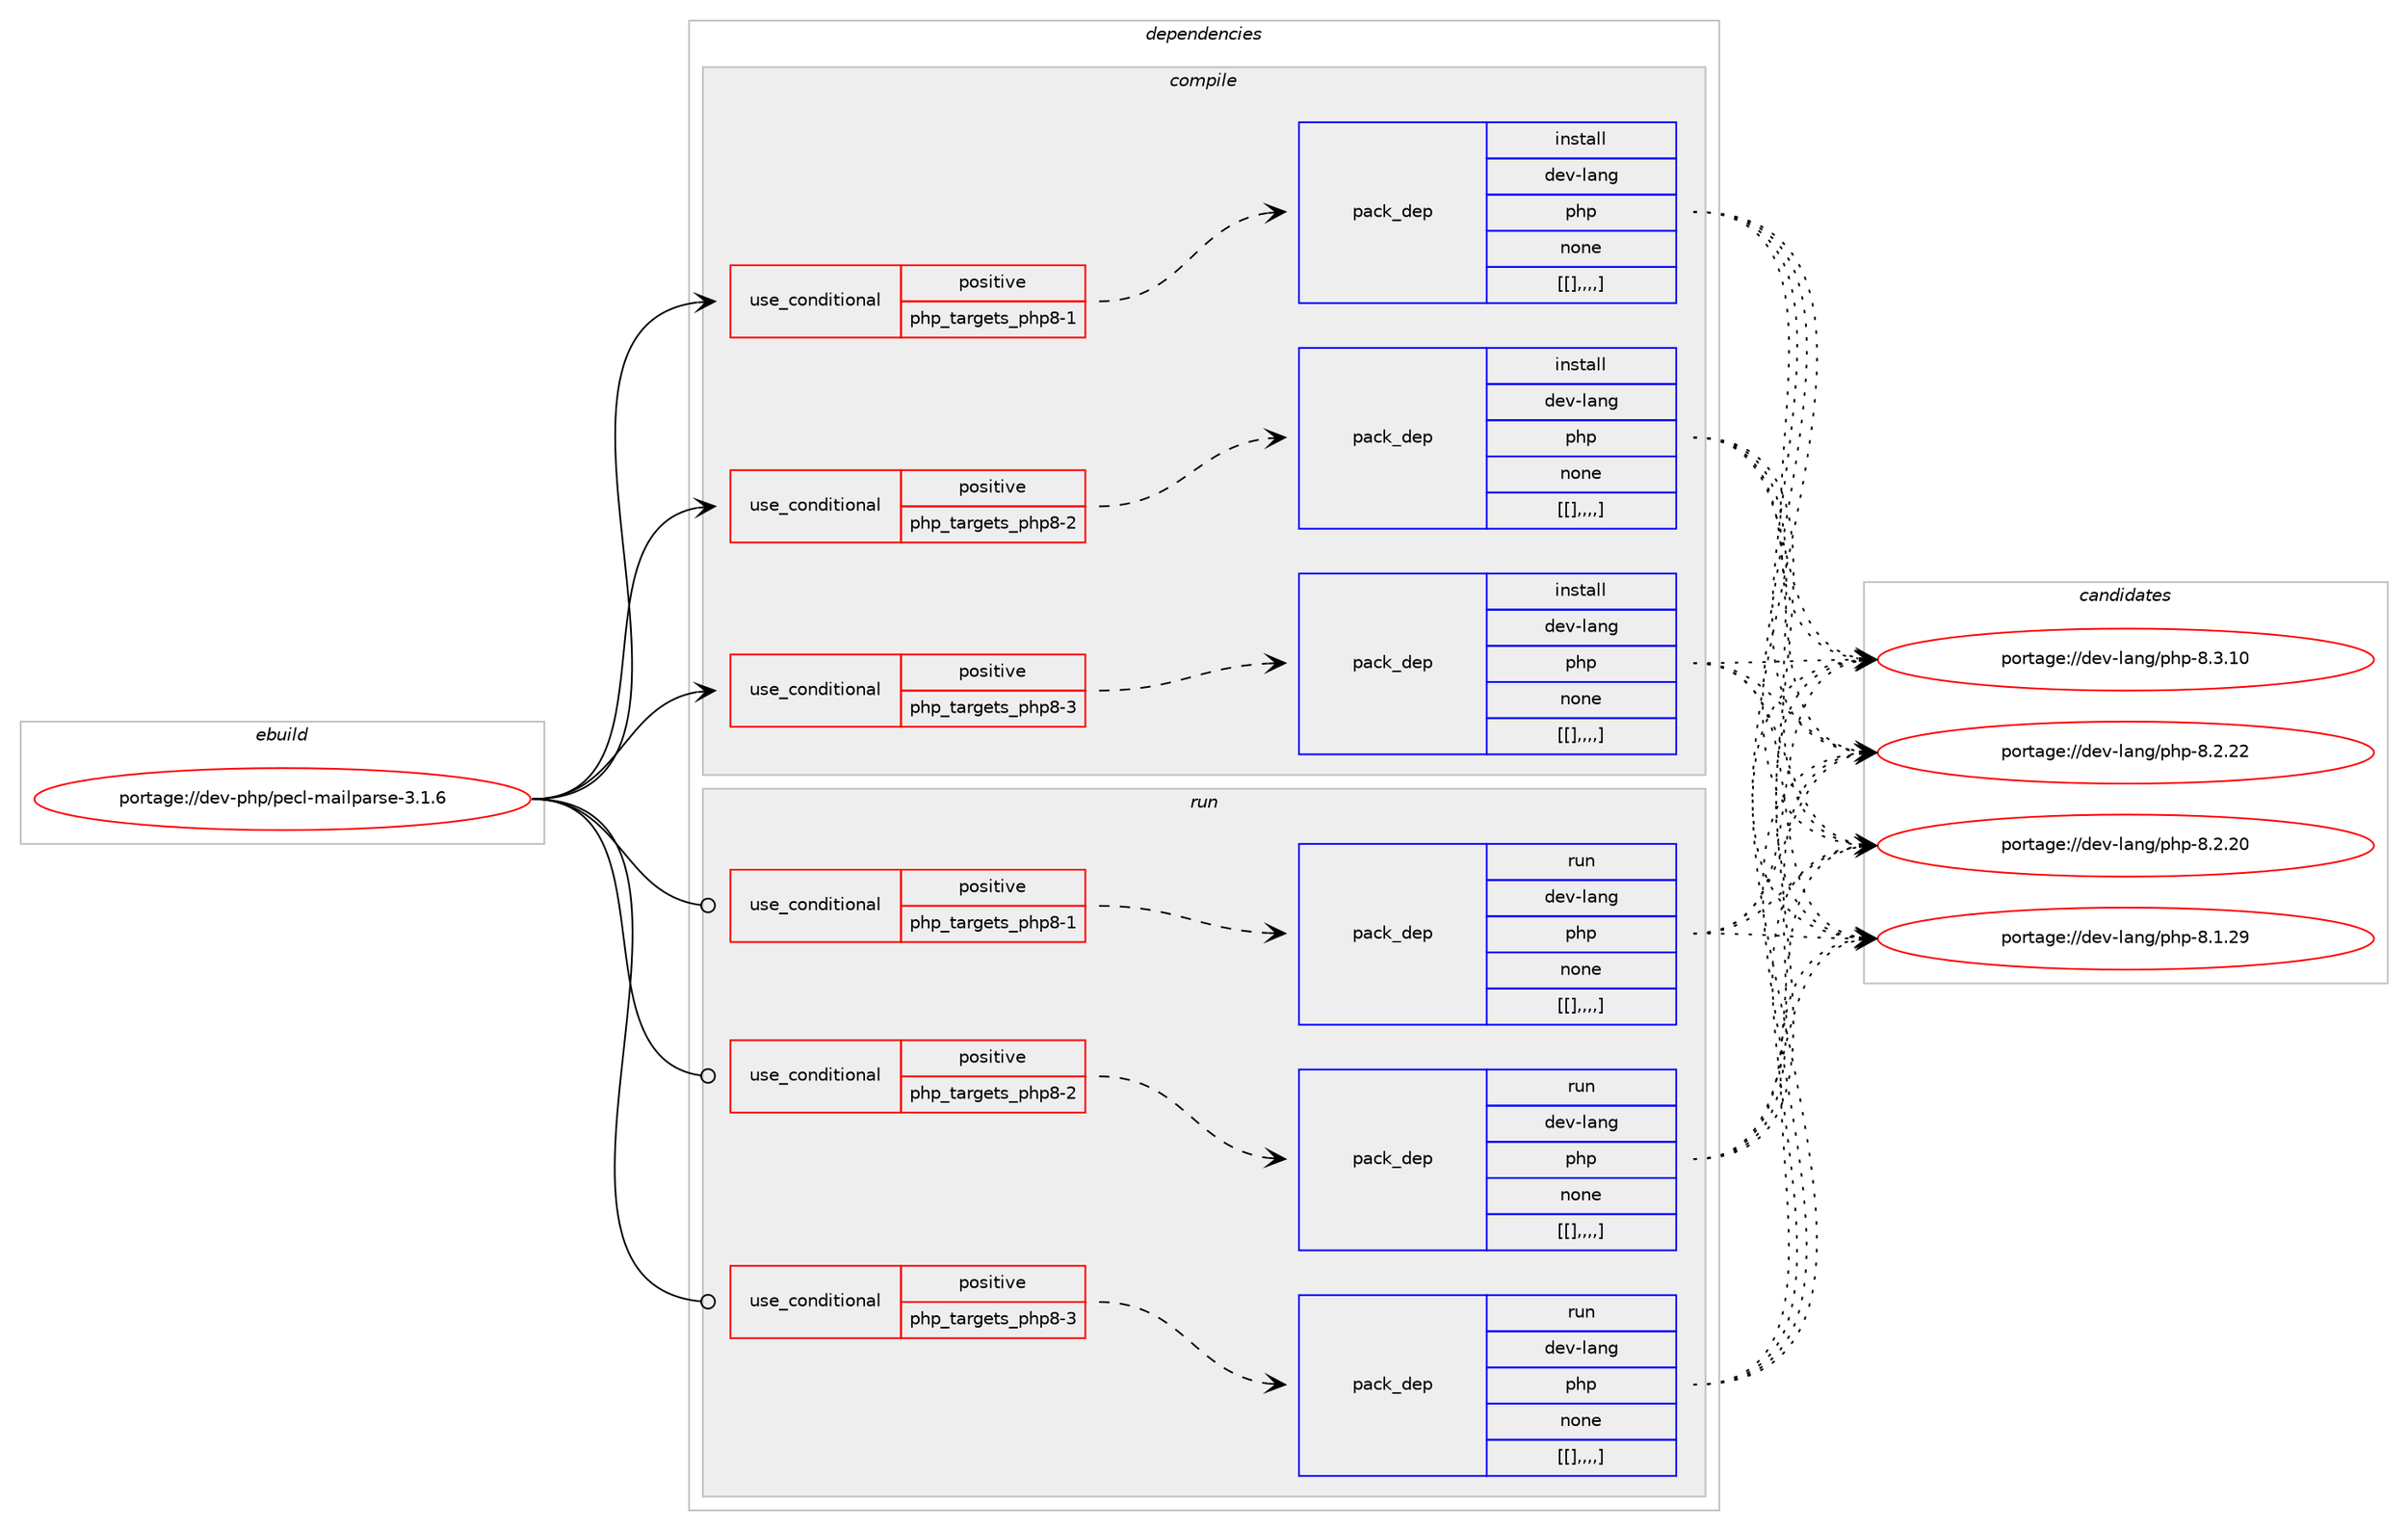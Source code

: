 digraph prolog {

# *************
# Graph options
# *************

newrank=true;
concentrate=true;
compound=true;
graph [rankdir=LR,fontname=Helvetica,fontsize=10,ranksep=1.5];#, ranksep=2.5, nodesep=0.2];
edge  [arrowhead=vee];
node  [fontname=Helvetica,fontsize=10];

# **********
# The ebuild
# **********

subgraph cluster_leftcol {
color=gray;
label=<<i>ebuild</i>>;
id [label="portage://dev-php/pecl-mailparse-3.1.6", color=red, width=4, href="../dev-php/pecl-mailparse-3.1.6.svg"];
}

# ****************
# The dependencies
# ****************

subgraph cluster_midcol {
color=gray;
label=<<i>dependencies</i>>;
subgraph cluster_compile {
fillcolor="#eeeeee";
style=filled;
label=<<i>compile</i>>;
subgraph cond30746 {
dependency140957 [label=<<TABLE BORDER="0" CELLBORDER="1" CELLSPACING="0" CELLPADDING="4"><TR><TD ROWSPAN="3" CELLPADDING="10">use_conditional</TD></TR><TR><TD>positive</TD></TR><TR><TD>php_targets_php8-1</TD></TR></TABLE>>, shape=none, color=red];
subgraph pack109007 {
dependency140958 [label=<<TABLE BORDER="0" CELLBORDER="1" CELLSPACING="0" CELLPADDING="4" WIDTH="220"><TR><TD ROWSPAN="6" CELLPADDING="30">pack_dep</TD></TR><TR><TD WIDTH="110">install</TD></TR><TR><TD>dev-lang</TD></TR><TR><TD>php</TD></TR><TR><TD>none</TD></TR><TR><TD>[[],,,,]</TD></TR></TABLE>>, shape=none, color=blue];
}
dependency140957:e -> dependency140958:w [weight=20,style="dashed",arrowhead="vee"];
}
id:e -> dependency140957:w [weight=20,style="solid",arrowhead="vee"];
subgraph cond30747 {
dependency140959 [label=<<TABLE BORDER="0" CELLBORDER="1" CELLSPACING="0" CELLPADDING="4"><TR><TD ROWSPAN="3" CELLPADDING="10">use_conditional</TD></TR><TR><TD>positive</TD></TR><TR><TD>php_targets_php8-2</TD></TR></TABLE>>, shape=none, color=red];
subgraph pack109008 {
dependency140960 [label=<<TABLE BORDER="0" CELLBORDER="1" CELLSPACING="0" CELLPADDING="4" WIDTH="220"><TR><TD ROWSPAN="6" CELLPADDING="30">pack_dep</TD></TR><TR><TD WIDTH="110">install</TD></TR><TR><TD>dev-lang</TD></TR><TR><TD>php</TD></TR><TR><TD>none</TD></TR><TR><TD>[[],,,,]</TD></TR></TABLE>>, shape=none, color=blue];
}
dependency140959:e -> dependency140960:w [weight=20,style="dashed",arrowhead="vee"];
}
id:e -> dependency140959:w [weight=20,style="solid",arrowhead="vee"];
subgraph cond30748 {
dependency140961 [label=<<TABLE BORDER="0" CELLBORDER="1" CELLSPACING="0" CELLPADDING="4"><TR><TD ROWSPAN="3" CELLPADDING="10">use_conditional</TD></TR><TR><TD>positive</TD></TR><TR><TD>php_targets_php8-3</TD></TR></TABLE>>, shape=none, color=red];
subgraph pack109009 {
dependency140962 [label=<<TABLE BORDER="0" CELLBORDER="1" CELLSPACING="0" CELLPADDING="4" WIDTH="220"><TR><TD ROWSPAN="6" CELLPADDING="30">pack_dep</TD></TR><TR><TD WIDTH="110">install</TD></TR><TR><TD>dev-lang</TD></TR><TR><TD>php</TD></TR><TR><TD>none</TD></TR><TR><TD>[[],,,,]</TD></TR></TABLE>>, shape=none, color=blue];
}
dependency140961:e -> dependency140962:w [weight=20,style="dashed",arrowhead="vee"];
}
id:e -> dependency140961:w [weight=20,style="solid",arrowhead="vee"];
}
subgraph cluster_compileandrun {
fillcolor="#eeeeee";
style=filled;
label=<<i>compile and run</i>>;
}
subgraph cluster_run {
fillcolor="#eeeeee";
style=filled;
label=<<i>run</i>>;
subgraph cond30749 {
dependency140963 [label=<<TABLE BORDER="0" CELLBORDER="1" CELLSPACING="0" CELLPADDING="4"><TR><TD ROWSPAN="3" CELLPADDING="10">use_conditional</TD></TR><TR><TD>positive</TD></TR><TR><TD>php_targets_php8-1</TD></TR></TABLE>>, shape=none, color=red];
subgraph pack109010 {
dependency140964 [label=<<TABLE BORDER="0" CELLBORDER="1" CELLSPACING="0" CELLPADDING="4" WIDTH="220"><TR><TD ROWSPAN="6" CELLPADDING="30">pack_dep</TD></TR><TR><TD WIDTH="110">run</TD></TR><TR><TD>dev-lang</TD></TR><TR><TD>php</TD></TR><TR><TD>none</TD></TR><TR><TD>[[],,,,]</TD></TR></TABLE>>, shape=none, color=blue];
}
dependency140963:e -> dependency140964:w [weight=20,style="dashed",arrowhead="vee"];
}
id:e -> dependency140963:w [weight=20,style="solid",arrowhead="odot"];
subgraph cond30750 {
dependency140965 [label=<<TABLE BORDER="0" CELLBORDER="1" CELLSPACING="0" CELLPADDING="4"><TR><TD ROWSPAN="3" CELLPADDING="10">use_conditional</TD></TR><TR><TD>positive</TD></TR><TR><TD>php_targets_php8-2</TD></TR></TABLE>>, shape=none, color=red];
subgraph pack109011 {
dependency140966 [label=<<TABLE BORDER="0" CELLBORDER="1" CELLSPACING="0" CELLPADDING="4" WIDTH="220"><TR><TD ROWSPAN="6" CELLPADDING="30">pack_dep</TD></TR><TR><TD WIDTH="110">run</TD></TR><TR><TD>dev-lang</TD></TR><TR><TD>php</TD></TR><TR><TD>none</TD></TR><TR><TD>[[],,,,]</TD></TR></TABLE>>, shape=none, color=blue];
}
dependency140965:e -> dependency140966:w [weight=20,style="dashed",arrowhead="vee"];
}
id:e -> dependency140965:w [weight=20,style="solid",arrowhead="odot"];
subgraph cond30751 {
dependency140967 [label=<<TABLE BORDER="0" CELLBORDER="1" CELLSPACING="0" CELLPADDING="4"><TR><TD ROWSPAN="3" CELLPADDING="10">use_conditional</TD></TR><TR><TD>positive</TD></TR><TR><TD>php_targets_php8-3</TD></TR></TABLE>>, shape=none, color=red];
subgraph pack109012 {
dependency140968 [label=<<TABLE BORDER="0" CELLBORDER="1" CELLSPACING="0" CELLPADDING="4" WIDTH="220"><TR><TD ROWSPAN="6" CELLPADDING="30">pack_dep</TD></TR><TR><TD WIDTH="110">run</TD></TR><TR><TD>dev-lang</TD></TR><TR><TD>php</TD></TR><TR><TD>none</TD></TR><TR><TD>[[],,,,]</TD></TR></TABLE>>, shape=none, color=blue];
}
dependency140967:e -> dependency140968:w [weight=20,style="dashed",arrowhead="vee"];
}
id:e -> dependency140967:w [weight=20,style="solid",arrowhead="odot"];
}
}

# **************
# The candidates
# **************

subgraph cluster_choices {
rank=same;
color=gray;
label=<<i>candidates</i>>;

subgraph choice109007 {
color=black;
nodesep=1;
choice10010111845108971101034711210411245564651464948 [label="portage://dev-lang/php-8.3.10", color=red, width=4,href="../dev-lang/php-8.3.10.svg"];
choice10010111845108971101034711210411245564650465050 [label="portage://dev-lang/php-8.2.22", color=red, width=4,href="../dev-lang/php-8.2.22.svg"];
choice10010111845108971101034711210411245564650465048 [label="portage://dev-lang/php-8.2.20", color=red, width=4,href="../dev-lang/php-8.2.20.svg"];
choice10010111845108971101034711210411245564649465057 [label="portage://dev-lang/php-8.1.29", color=red, width=4,href="../dev-lang/php-8.1.29.svg"];
dependency140958:e -> choice10010111845108971101034711210411245564651464948:w [style=dotted,weight="100"];
dependency140958:e -> choice10010111845108971101034711210411245564650465050:w [style=dotted,weight="100"];
dependency140958:e -> choice10010111845108971101034711210411245564650465048:w [style=dotted,weight="100"];
dependency140958:e -> choice10010111845108971101034711210411245564649465057:w [style=dotted,weight="100"];
}
subgraph choice109008 {
color=black;
nodesep=1;
choice10010111845108971101034711210411245564651464948 [label="portage://dev-lang/php-8.3.10", color=red, width=4,href="../dev-lang/php-8.3.10.svg"];
choice10010111845108971101034711210411245564650465050 [label="portage://dev-lang/php-8.2.22", color=red, width=4,href="../dev-lang/php-8.2.22.svg"];
choice10010111845108971101034711210411245564650465048 [label="portage://dev-lang/php-8.2.20", color=red, width=4,href="../dev-lang/php-8.2.20.svg"];
choice10010111845108971101034711210411245564649465057 [label="portage://dev-lang/php-8.1.29", color=red, width=4,href="../dev-lang/php-8.1.29.svg"];
dependency140960:e -> choice10010111845108971101034711210411245564651464948:w [style=dotted,weight="100"];
dependency140960:e -> choice10010111845108971101034711210411245564650465050:w [style=dotted,weight="100"];
dependency140960:e -> choice10010111845108971101034711210411245564650465048:w [style=dotted,weight="100"];
dependency140960:e -> choice10010111845108971101034711210411245564649465057:w [style=dotted,weight="100"];
}
subgraph choice109009 {
color=black;
nodesep=1;
choice10010111845108971101034711210411245564651464948 [label="portage://dev-lang/php-8.3.10", color=red, width=4,href="../dev-lang/php-8.3.10.svg"];
choice10010111845108971101034711210411245564650465050 [label="portage://dev-lang/php-8.2.22", color=red, width=4,href="../dev-lang/php-8.2.22.svg"];
choice10010111845108971101034711210411245564650465048 [label="portage://dev-lang/php-8.2.20", color=red, width=4,href="../dev-lang/php-8.2.20.svg"];
choice10010111845108971101034711210411245564649465057 [label="portage://dev-lang/php-8.1.29", color=red, width=4,href="../dev-lang/php-8.1.29.svg"];
dependency140962:e -> choice10010111845108971101034711210411245564651464948:w [style=dotted,weight="100"];
dependency140962:e -> choice10010111845108971101034711210411245564650465050:w [style=dotted,weight="100"];
dependency140962:e -> choice10010111845108971101034711210411245564650465048:w [style=dotted,weight="100"];
dependency140962:e -> choice10010111845108971101034711210411245564649465057:w [style=dotted,weight="100"];
}
subgraph choice109010 {
color=black;
nodesep=1;
choice10010111845108971101034711210411245564651464948 [label="portage://dev-lang/php-8.3.10", color=red, width=4,href="../dev-lang/php-8.3.10.svg"];
choice10010111845108971101034711210411245564650465050 [label="portage://dev-lang/php-8.2.22", color=red, width=4,href="../dev-lang/php-8.2.22.svg"];
choice10010111845108971101034711210411245564650465048 [label="portage://dev-lang/php-8.2.20", color=red, width=4,href="../dev-lang/php-8.2.20.svg"];
choice10010111845108971101034711210411245564649465057 [label="portage://dev-lang/php-8.1.29", color=red, width=4,href="../dev-lang/php-8.1.29.svg"];
dependency140964:e -> choice10010111845108971101034711210411245564651464948:w [style=dotted,weight="100"];
dependency140964:e -> choice10010111845108971101034711210411245564650465050:w [style=dotted,weight="100"];
dependency140964:e -> choice10010111845108971101034711210411245564650465048:w [style=dotted,weight="100"];
dependency140964:e -> choice10010111845108971101034711210411245564649465057:w [style=dotted,weight="100"];
}
subgraph choice109011 {
color=black;
nodesep=1;
choice10010111845108971101034711210411245564651464948 [label="portage://dev-lang/php-8.3.10", color=red, width=4,href="../dev-lang/php-8.3.10.svg"];
choice10010111845108971101034711210411245564650465050 [label="portage://dev-lang/php-8.2.22", color=red, width=4,href="../dev-lang/php-8.2.22.svg"];
choice10010111845108971101034711210411245564650465048 [label="portage://dev-lang/php-8.2.20", color=red, width=4,href="../dev-lang/php-8.2.20.svg"];
choice10010111845108971101034711210411245564649465057 [label="portage://dev-lang/php-8.1.29", color=red, width=4,href="../dev-lang/php-8.1.29.svg"];
dependency140966:e -> choice10010111845108971101034711210411245564651464948:w [style=dotted,weight="100"];
dependency140966:e -> choice10010111845108971101034711210411245564650465050:w [style=dotted,weight="100"];
dependency140966:e -> choice10010111845108971101034711210411245564650465048:w [style=dotted,weight="100"];
dependency140966:e -> choice10010111845108971101034711210411245564649465057:w [style=dotted,weight="100"];
}
subgraph choice109012 {
color=black;
nodesep=1;
choice10010111845108971101034711210411245564651464948 [label="portage://dev-lang/php-8.3.10", color=red, width=4,href="../dev-lang/php-8.3.10.svg"];
choice10010111845108971101034711210411245564650465050 [label="portage://dev-lang/php-8.2.22", color=red, width=4,href="../dev-lang/php-8.2.22.svg"];
choice10010111845108971101034711210411245564650465048 [label="portage://dev-lang/php-8.2.20", color=red, width=4,href="../dev-lang/php-8.2.20.svg"];
choice10010111845108971101034711210411245564649465057 [label="portage://dev-lang/php-8.1.29", color=red, width=4,href="../dev-lang/php-8.1.29.svg"];
dependency140968:e -> choice10010111845108971101034711210411245564651464948:w [style=dotted,weight="100"];
dependency140968:e -> choice10010111845108971101034711210411245564650465050:w [style=dotted,weight="100"];
dependency140968:e -> choice10010111845108971101034711210411245564650465048:w [style=dotted,weight="100"];
dependency140968:e -> choice10010111845108971101034711210411245564649465057:w [style=dotted,weight="100"];
}
}

}
